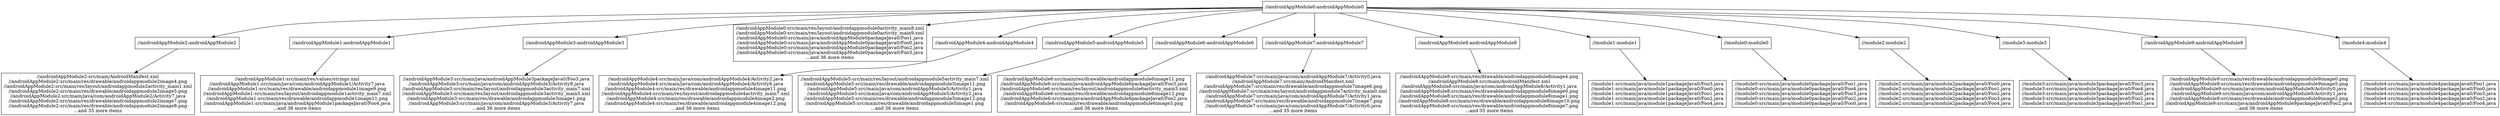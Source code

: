 digraph mygraph {
  node [shape=box];
"//androidAppModule0:androidAppModule0"
"//androidAppModule0:androidAppModule0" -> "//androidAppModule2:androidAppModule2"
"//androidAppModule0:androidAppModule0" -> "//androidAppModule1:androidAppModule1"
"//androidAppModule0:androidAppModule0" -> "//androidAppModule3:androidAppModule3"
"//androidAppModule0:androidAppModule0" -> "//androidAppModule0:src/main/res/layout/androidappmodule0activity_main8.xml\n//androidAppModule0:src/main/res/layout/androidappmodule0activity_main9.xml\n//androidAppModule0:src/main/java/androidAppModule0packageJava0/Foo1.java\n//androidAppModule0:src/main/java/androidAppModule0packageJava0/Foo0.java\n//androidAppModule0:src/main/java/androidAppModule0packageJava0/Foo2.java\n//androidAppModule0:src/main/java/androidAppModule0packageJava0/Foo3.java\n...and 36 more items"
"//androidAppModule0:androidAppModule0" -> "//androidAppModule4:androidAppModule4"
"//androidAppModule0:androidAppModule0" -> "//androidAppModule5:androidAppModule5"
"//androidAppModule0:androidAppModule0" -> "//androidAppModule6:androidAppModule6"
"//androidAppModule0:androidAppModule0" -> "//androidAppModule7:androidAppModule7"
"//androidAppModule0:androidAppModule0" -> "//androidAppModule8:androidAppModule8"
"//androidAppModule0:androidAppModule0" -> "//module1:module1"
"//androidAppModule0:androidAppModule0" -> "//module0:module0"
"//androidAppModule0:androidAppModule0" -> "//module2:module2"
"//androidAppModule0:androidAppModule0" -> "//module3:module3"
"//androidAppModule0:androidAppModule0" -> "//androidAppModule9:androidAppModule9"
"//androidAppModule0:androidAppModule0" -> "//module4:module4"
"//androidAppModule5:androidAppModule5"
"//androidAppModule5:androidAppModule5" -> "//androidAppModule5:src/main/res/layout/androidappmodule5activity_main7.xml\n//androidAppModule5:src/main/res/drawable/androidappmodule5image11.png\n//androidAppModule5:src/main/java/com/androidAppModule5/Activity1.java\n//androidAppModule5:src/main/java/com/androidAppModule5/Activity2.java\n//androidAppModule5:src/main/res/drawable/androidappmodule5image12.png\n//androidAppModule5:src/main/res/drawable/androidappmodule5image1.png\n...and 36 more items"
"//androidAppModule5:src/main/res/layout/androidappmodule5activity_main7.xml\n//androidAppModule5:src/main/res/drawable/androidappmodule5image11.png\n//androidAppModule5:src/main/java/com/androidAppModule5/Activity1.java\n//androidAppModule5:src/main/java/com/androidAppModule5/Activity2.java\n//androidAppModule5:src/main/res/drawable/androidappmodule5image12.png\n//androidAppModule5:src/main/res/drawable/androidappmodule5image1.png\n...and 36 more items"
"//androidAppModule4:androidAppModule4"
"//androidAppModule4:androidAppModule4" -> "//androidAppModule4:src/main/java/com/androidAppModule4/Activity2.java\n//androidAppModule4:src/main/java/com/androidAppModule4/Activity6.java\n//androidAppModule4:src/main/res/drawable/androidappmodule4image11.png\n//androidAppModule4:src/main/res/layout/androidappmodule4activity_main7.xml\n//androidAppModule4:src/main/res/drawable/androidappmodule4image2.png\n//androidAppModule4:src/main/res/drawable/androidappmodule4image12.png\n...and 36 more items"
"//androidAppModule0:src/main/res/layout/androidappmodule0activity_main8.xml\n//androidAppModule0:src/main/res/layout/androidappmodule0activity_main9.xml\n//androidAppModule0:src/main/java/androidAppModule0packageJava0/Foo1.java\n//androidAppModule0:src/main/java/androidAppModule0packageJava0/Foo0.java\n//androidAppModule0:src/main/java/androidAppModule0packageJava0/Foo2.java\n//androidAppModule0:src/main/java/androidAppModule0packageJava0/Foo3.java\n...and 36 more items"
"//androidAppModule3:androidAppModule3"
"//androidAppModule3:androidAppModule3" -> "//androidAppModule3:src/main/java/androidAppModule3packageJava0/Foo3.java\n//androidAppModule3:src/main/java/com/androidAppModule3/Activity8.java\n//androidAppModule3:src/main/res/layout/androidappmodule3activity_main7.xml\n//androidAppModule3:src/main/res/layout/androidappmodule3activity_main5.xml\n//androidAppModule3:src/main/res/drawable/androidappmodule3image1.png\n//androidAppModule3:src/main/java/com/androidAppModule3/Activity7.java\n...and 36 more items"
"//androidAppModule1:androidAppModule1"
"//androidAppModule1:androidAppModule1" -> "//androidAppModule1:src/main/res/values/strings.xml\n//androidAppModule1:src/main/java/com/androidAppModule1/Activity7.java\n//androidAppModule1:src/main/res/drawable/androidappmodule1image9.png\n//androidAppModule1:src/main/res/layout/androidappmodule1activity_main7.xml\n//androidAppModule1:src/main/res/drawable/androidappmodule1image11.png\n//androidAppModule1:src/main/java/androidAppModule1packageJava0/Foo4.java\n...and 36 more items"
"//androidAppModule2:androidAppModule2"
"//androidAppModule2:androidAppModule2" -> "//androidAppModule2:src/main/AndroidManifest.xml\n//androidAppModule2:src/main/res/drawable/androidappmodule2image4.png\n//androidAppModule2:src/main/res/layout/androidappmodule2activity_main1.xml\n//androidAppModule2:src/main/res/drawable/androidappmodule2image5.png\n//androidAppModule2:src/main/java/com/androidAppModule2/Activity7.java\n//androidAppModule2:src/main/res/drawable/androidappmodule2image7.png\n//androidAppModule2:src/main/res/drawable/androidappmodule2image8.png\n...and 35 more items"
"//androidAppModule2:src/main/AndroidManifest.xml\n//androidAppModule2:src/main/res/drawable/androidappmodule2image4.png\n//androidAppModule2:src/main/res/layout/androidappmodule2activity_main1.xml\n//androidAppModule2:src/main/res/drawable/androidappmodule2image5.png\n//androidAppModule2:src/main/java/com/androidAppModule2/Activity7.java\n//androidAppModule2:src/main/res/drawable/androidappmodule2image7.png\n//androidAppModule2:src/main/res/drawable/androidappmodule2image8.png\n...and 35 more items"
"//androidAppModule6:androidAppModule6"
"//androidAppModule6:androidAppModule6" -> "//androidAppModule6:src/main/res/drawable/androidappmodule6image11.png\n//androidAppModule6:src/main/java/androidAppModule6packageJava0/Foo3.java\n//androidAppModule6:src/main/res/layout/androidappmodule6activity_main3.xml\n//androidAppModule6:src/main/res/drawable/androidappmodule6image12.png\n//androidAppModule6:src/main/java/androidAppModule6packageJava0/Foo2.java\n//androidAppModule6:src/main/res/drawable/androidappmodule6image3.png\n...and 36 more items"
"//androidAppModule6:src/main/res/drawable/androidappmodule6image11.png\n//androidAppModule6:src/main/java/androidAppModule6packageJava0/Foo3.java\n//androidAppModule6:src/main/res/layout/androidappmodule6activity_main3.xml\n//androidAppModule6:src/main/res/drawable/androidappmodule6image12.png\n//androidAppModule6:src/main/java/androidAppModule6packageJava0/Foo2.java\n//androidAppModule6:src/main/res/drawable/androidappmodule6image3.png\n...and 36 more items"
"//androidAppModule1:src/main/res/values/strings.xml\n//androidAppModule1:src/main/java/com/androidAppModule1/Activity7.java\n//androidAppModule1:src/main/res/drawable/androidappmodule1image9.png\n//androidAppModule1:src/main/res/layout/androidappmodule1activity_main7.xml\n//androidAppModule1:src/main/res/drawable/androidappmodule1image11.png\n//androidAppModule1:src/main/java/androidAppModule1packageJava0/Foo4.java\n...and 36 more items"
"//androidAppModule3:src/main/java/androidAppModule3packageJava0/Foo3.java\n//androidAppModule3:src/main/java/com/androidAppModule3/Activity8.java\n//androidAppModule3:src/main/res/layout/androidappmodule3activity_main7.xml\n//androidAppModule3:src/main/res/layout/androidappmodule3activity_main5.xml\n//androidAppModule3:src/main/res/drawable/androidappmodule3image1.png\n//androidAppModule3:src/main/java/com/androidAppModule3/Activity7.java\n...and 36 more items"
"//module4:module4"
"//module4:module4" -> "//module4:src/main/java/module4packageJava0/Foo1.java\n//module4:src/main/java/module4packageJava0/Foo0.java\n//module4:src/main/java/module4packageJava0/Foo3.java\n//module4:src/main/java/module4packageJava0/Foo2.java\n//module4:src/main/java/module4packageJava0/Foo4.java"
"//module4:src/main/java/module4packageJava0/Foo1.java\n//module4:src/main/java/module4packageJava0/Foo0.java\n//module4:src/main/java/module4packageJava0/Foo3.java\n//module4:src/main/java/module4packageJava0/Foo2.java\n//module4:src/main/java/module4packageJava0/Foo4.java"
"//androidAppModule9:androidAppModule9"
"//androidAppModule9:androidAppModule9" -> "//androidAppModule9:src/main/res/drawable/androidappmodule9image0.png\n//androidAppModule9:src/main/res/drawable/androidappmodule9image5.png\n//androidAppModule9:src/main/java/com/androidAppModule9/Activity0.java\n//androidAppModule9:src/main/java/com/androidAppModule9/Activity1.java\n//androidAppModule9:src/main/res/drawable/androidappmodule9image2.png\n//androidAppModule9:src/main/java/androidAppModule9packageJava0/Foo2.java\n...and 36 more items"
"//androidAppModule9:src/main/res/drawable/androidappmodule9image0.png\n//androidAppModule9:src/main/res/drawable/androidappmodule9image5.png\n//androidAppModule9:src/main/java/com/androidAppModule9/Activity0.java\n//androidAppModule9:src/main/java/com/androidAppModule9/Activity1.java\n//androidAppModule9:src/main/res/drawable/androidappmodule9image2.png\n//androidAppModule9:src/main/java/androidAppModule9packageJava0/Foo2.java\n...and 36 more items"
"//module3:module3"
"//module3:module3" -> "//module3:src/main/java/module3packageJava0/Foo3.java\n//module3:src/main/java/module3packageJava0/Foo4.java\n//module3:src/main/java/module3packageJava0/Foo0.java\n//module3:src/main/java/module3packageJava0/Foo2.java\n//module3:src/main/java/module3packageJava0/Foo1.java"
"//module3:src/main/java/module3packageJava0/Foo3.java\n//module3:src/main/java/module3packageJava0/Foo4.java\n//module3:src/main/java/module3packageJava0/Foo0.java\n//module3:src/main/java/module3packageJava0/Foo2.java\n//module3:src/main/java/module3packageJava0/Foo1.java"
"//module2:module2"
"//module2:module2" -> "//module2:src/main/java/module2packageJava0/Foo0.java\n//module2:src/main/java/module2packageJava0/Foo1.java\n//module2:src/main/java/module2packageJava0/Foo2.java\n//module2:src/main/java/module2packageJava0/Foo3.java\n//module2:src/main/java/module2packageJava0/Foo4.java"
"//module2:src/main/java/module2packageJava0/Foo0.java\n//module2:src/main/java/module2packageJava0/Foo1.java\n//module2:src/main/java/module2packageJava0/Foo2.java\n//module2:src/main/java/module2packageJava0/Foo3.java\n//module2:src/main/java/module2packageJava0/Foo4.java"
"//module0:module0"
"//module0:module0" -> "//module0:src/main/java/module0packageJava0/Foo1.java\n//module0:src/main/java/module0packageJava0/Foo4.java\n//module0:src/main/java/module0packageJava0/Foo3.java\n//module0:src/main/java/module0packageJava0/Foo2.java\n//module0:src/main/java/module0packageJava0/Foo0.java"
"//module0:src/main/java/module0packageJava0/Foo1.java\n//module0:src/main/java/module0packageJava0/Foo4.java\n//module0:src/main/java/module0packageJava0/Foo3.java\n//module0:src/main/java/module0packageJava0/Foo2.java\n//module0:src/main/java/module0packageJava0/Foo0.java"
"//module1:module1"
"//module1:module1" -> "//module1:src/main/java/module1packageJava0/Foo3.java\n//module1:src/main/java/module1packageJava0/Foo0.java\n//module1:src/main/java/module1packageJava0/Foo1.java\n//module1:src/main/java/module1packageJava0/Foo2.java\n//module1:src/main/java/module1packageJava0/Foo4.java"
"//module1:src/main/java/module1packageJava0/Foo3.java\n//module1:src/main/java/module1packageJava0/Foo0.java\n//module1:src/main/java/module1packageJava0/Foo1.java\n//module1:src/main/java/module1packageJava0/Foo2.java\n//module1:src/main/java/module1packageJava0/Foo4.java"
"//androidAppModule8:androidAppModule8"
"//androidAppModule8:androidAppModule8" -> "//androidAppModule8:src/main/res/drawable/androidappmodule8image4.png\n//androidAppModule8:src/main/AndroidManifest.xml\n//androidAppModule8:src/main/java/com/androidAppModule8/Activity1.java\n//androidAppModule8:src/main/res/drawable/androidappmodule8image0.png\n//androidAppModule8:src/main/res/drawable/androidappmodule8image1.png\n//androidAppModule8:src/main/res/drawable/androidappmodule8image10.png\n//androidAppModule8:src/main/res/drawable/androidappmodule8image7.png\n...and 35 more items"
"//androidAppModule8:src/main/res/drawable/androidappmodule8image4.png\n//androidAppModule8:src/main/AndroidManifest.xml\n//androidAppModule8:src/main/java/com/androidAppModule8/Activity1.java\n//androidAppModule8:src/main/res/drawable/androidappmodule8image0.png\n//androidAppModule8:src/main/res/drawable/androidappmodule8image1.png\n//androidAppModule8:src/main/res/drawable/androidappmodule8image10.png\n//androidAppModule8:src/main/res/drawable/androidappmodule8image7.png\n...and 35 more items"
"//androidAppModule7:androidAppModule7"
"//androidAppModule7:androidAppModule7" -> "//androidAppModule7:src/main/java/com/androidAppModule7/Activity0.java\n//androidAppModule7:src/main/AndroidManifest.xml\n//androidAppModule7:src/main/res/drawable/androidappmodule7image6.png\n//androidAppModule7:src/main/res/layout/androidappmodule7activity_main0.xml\n//androidAppModule7:src/main/java/com/androidAppModule7/Activity1.java\n//androidAppModule7:src/main/res/drawable/androidappmodule7image7.png\n//androidAppModule7:src/main/java/com/androidAppModule7/Activity6.java\n...and 35 more items"
"//androidAppModule7:src/main/java/com/androidAppModule7/Activity0.java\n//androidAppModule7:src/main/AndroidManifest.xml\n//androidAppModule7:src/main/res/drawable/androidappmodule7image6.png\n//androidAppModule7:src/main/res/layout/androidappmodule7activity_main0.xml\n//androidAppModule7:src/main/java/com/androidAppModule7/Activity1.java\n//androidAppModule7:src/main/res/drawable/androidappmodule7image7.png\n//androidAppModule7:src/main/java/com/androidAppModule7/Activity6.java\n...and 35 more items"
"//androidAppModule4:src/main/java/com/androidAppModule4/Activity2.java\n//androidAppModule4:src/main/java/com/androidAppModule4/Activity6.java\n//androidAppModule4:src/main/res/drawable/androidappmodule4image11.png\n//androidAppModule4:src/main/res/layout/androidappmodule4activity_main7.xml\n//androidAppModule4:src/main/res/drawable/androidappmodule4image2.png\n//androidAppModule4:src/main/res/drawable/androidappmodule4image12.png\n...and 36 more items"
}
